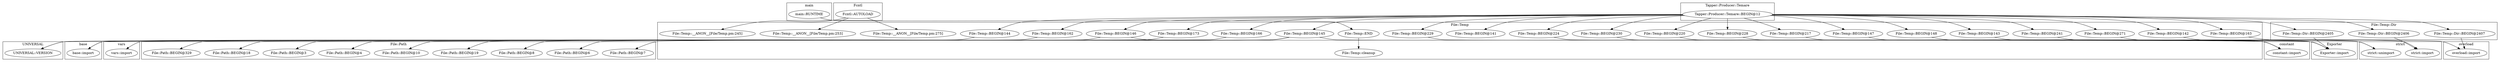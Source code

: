 digraph {
graph [overlap=false]
subgraph cluster_File_Path {
	label="File::Path";
	"File::Path::BEGIN@7";
	"File::Path::BEGIN@6";
	"File::Path::BEGIN@8";
	"File::Path::BEGIN@19";
	"File::Path::BEGIN@10";
	"File::Path::BEGIN@4";
	"File::Path::BEGIN@3";
	"File::Path::BEGIN@18";
	"File::Path::BEGIN@329";
}
subgraph cluster_UNIVERSAL {
	label="UNIVERSAL";
	"UNIVERSAL::VERSION";
}
subgraph cluster_Fcntl {
	label="Fcntl";
	"Fcntl::AUTOLOAD";
}
subgraph cluster_base {
	label="base";
	"base::import";
}
subgraph cluster_Exporter {
	label="Exporter";
	"Exporter::import";
}
subgraph cluster_overload {
	label="overload";
	"overload::import";
}
subgraph cluster_vars {
	label="vars";
	"vars::import";
}
subgraph cluster_Tapper_Producer_Temare {
	label="Tapper::Producer::Temare";
	"Tapper::Producer::Temare::BEGIN@12";
}
subgraph cluster_File_Temp_Dir {
	label="File::Temp::Dir";
	"File::Temp::Dir::BEGIN@2405";
	"File::Temp::Dir::BEGIN@2407";
	"File::Temp::Dir::BEGIN@2406";
}
subgraph cluster_strict {
	label="strict";
	"strict::import";
	"strict::unimport";
}
subgraph cluster_constant {
	label="constant";
	"constant::import";
}
subgraph cluster_main {
	label="main";
	"main::RUNTIME";
}
subgraph cluster_File_Temp {
	label="File::Temp";
	"File::Temp::__ANON__[File/Temp.pm:253]";
	"File::Temp::BEGIN@230";
	"File::Temp::BEGIN@144";
	"File::Temp::BEGIN@142";
	"File::Temp::BEGIN@224";
	"File::Temp::BEGIN@147";
	"File::Temp::__ANON__[File/Temp.pm:275]";
	"File::Temp::BEGIN@229";
	"File::Temp::BEGIN@217";
	"File::Temp::BEGIN@162";
	"File::Temp::BEGIN@141";
	"File::Temp::BEGIN@148";
	"File::Temp::cleanup";
	"File::Temp::BEGIN@163";
	"File::Temp::BEGIN@166";
	"File::Temp::BEGIN@220";
	"File::Temp::BEGIN@143";
	"File::Temp::BEGIN@228";
	"File::Temp::BEGIN@173";
	"File::Temp::BEGIN@146";
	"File::Temp::END";
	"File::Temp::BEGIN@241";
	"File::Temp::BEGIN@145";
	"File::Temp::BEGIN@271";
	"File::Temp::__ANON__[File/Temp.pm:245]";
}
"Fcntl::AUTOLOAD" -> "File::Temp::__ANON__[File/Temp.pm:253]";
"Tapper::Producer::Temare::BEGIN@12" -> "File::Temp::BEGIN@229";
"File::Temp::BEGIN@145" -> "File::Path::BEGIN@4";
"Tapper::Producer::Temare::BEGIN@12" -> "File::Temp::BEGIN@228";
"File::Temp::BEGIN@145" -> "Exporter::import";
"File::Temp::Dir::BEGIN@2405" -> "Exporter::import";
"File::Temp::BEGIN@146" -> "Exporter::import";
"File::Temp::BEGIN@147" -> "Exporter::import";
"File::Temp::BEGIN@143" -> "Exporter::import";
"File::Temp::BEGIN@148" -> "Exporter::import";
"Tapper::Producer::Temare::BEGIN@12" -> "File::Temp::BEGIN@271";
"Tapper::Producer::Temare::BEGIN@12" -> "File::Temp::BEGIN@145";
"Tapper::Producer::Temare::BEGIN@12" -> "File::Temp::Dir::BEGIN@2406";
"Tapper::Producer::Temare::BEGIN@12" -> "File::Temp::BEGIN@162";
"Tapper::Producer::Temare::BEGIN@12" -> "File::Temp::BEGIN@141";
"File::Temp::BEGIN@145" -> "File::Path::BEGIN@7";
"Fcntl::AUTOLOAD" -> "File::Temp::__ANON__[File/Temp.pm:245]";
"Tapper::Producer::Temare::BEGIN@12" -> "File::Temp::BEGIN@230";
"Tapper::Producer::Temare::BEGIN@12" -> "File::Temp::BEGIN@142";
"Tapper::Producer::Temare::BEGIN@12" -> "File::Temp::Dir::BEGIN@2405";
"Tapper::Producer::Temare::BEGIN@12" -> "File::Temp::BEGIN@241";
"File::Temp::BEGIN@229" -> "constant::import";
"File::Temp::BEGIN@228" -> "constant::import";
"File::Temp::BEGIN@230" -> "constant::import";
"File::Temp::BEGIN@220" -> "constant::import";
"File::Temp::BEGIN@224" -> "constant::import";
"File::Temp::BEGIN@217" -> "constant::import";
"File::Temp::BEGIN@271" -> "strict::unimport";
"File::Temp::BEGIN@241" -> "strict::unimport";
"File::Temp::BEGIN@162" -> "base::import";
"File::Temp::BEGIN@173" -> "base::import";
"File::Temp::BEGIN@163" -> "overload::import";
"File::Temp::Dir::BEGIN@2407" -> "overload::import";
"Tapper::Producer::Temare::BEGIN@12" -> "File::Temp::Dir::BEGIN@2407";
"Fcntl::AUTOLOAD" -> "File::Temp::__ANON__[File/Temp.pm:275]";
"File::Temp::BEGIN@166" -> "vars::import";
"Tapper::Producer::Temare::BEGIN@12" -> "File::Temp::BEGIN@220";
"Tapper::Producer::Temare::BEGIN@12" -> "File::Temp::BEGIN@217";
"Tapper::Producer::Temare::BEGIN@12" -> "File::Temp::BEGIN@146";
"File::Temp::Dir::BEGIN@2406" -> "strict::import";
"File::Temp::BEGIN@142" -> "strict::import";
"File::Temp::BEGIN@144" -> "UNIVERSAL::VERSION";
"File::Temp::BEGIN@146" -> "UNIVERSAL::VERSION";
"File::Temp::BEGIN@145" -> "File::Path::BEGIN@6";
"Tapper::Producer::Temare::BEGIN@12" -> "File::Temp::BEGIN@147";
"main::RUNTIME" -> "File::Temp::END";
"Tapper::Producer::Temare::BEGIN@12" -> "File::Temp::BEGIN@143";
"Tapper::Producer::Temare::BEGIN@12" -> "File::Temp::BEGIN@173";
"File::Temp::BEGIN@145" -> "File::Path::BEGIN@329";
"File::Temp::BEGIN@145" -> "File::Path::BEGIN@3";
"File::Temp::BEGIN@145" -> "File::Path::BEGIN@18";
"File::Temp::BEGIN@145" -> "File::Path::BEGIN@19";
"Tapper::Producer::Temare::BEGIN@12" -> "File::Temp::BEGIN@144";
"File::Temp::END" -> "File::Temp::cleanup";
"File::Temp::BEGIN@145" -> "File::Path::BEGIN@10";
"Tapper::Producer::Temare::BEGIN@12" -> "File::Temp::BEGIN@163";
"File::Temp::BEGIN@145" -> "File::Path::BEGIN@8";
"Tapper::Producer::Temare::BEGIN@12" -> "File::Temp::BEGIN@166";
"Tapper::Producer::Temare::BEGIN@12" -> "File::Temp::BEGIN@224";
"Tapper::Producer::Temare::BEGIN@12" -> "File::Temp::BEGIN@148";
}
